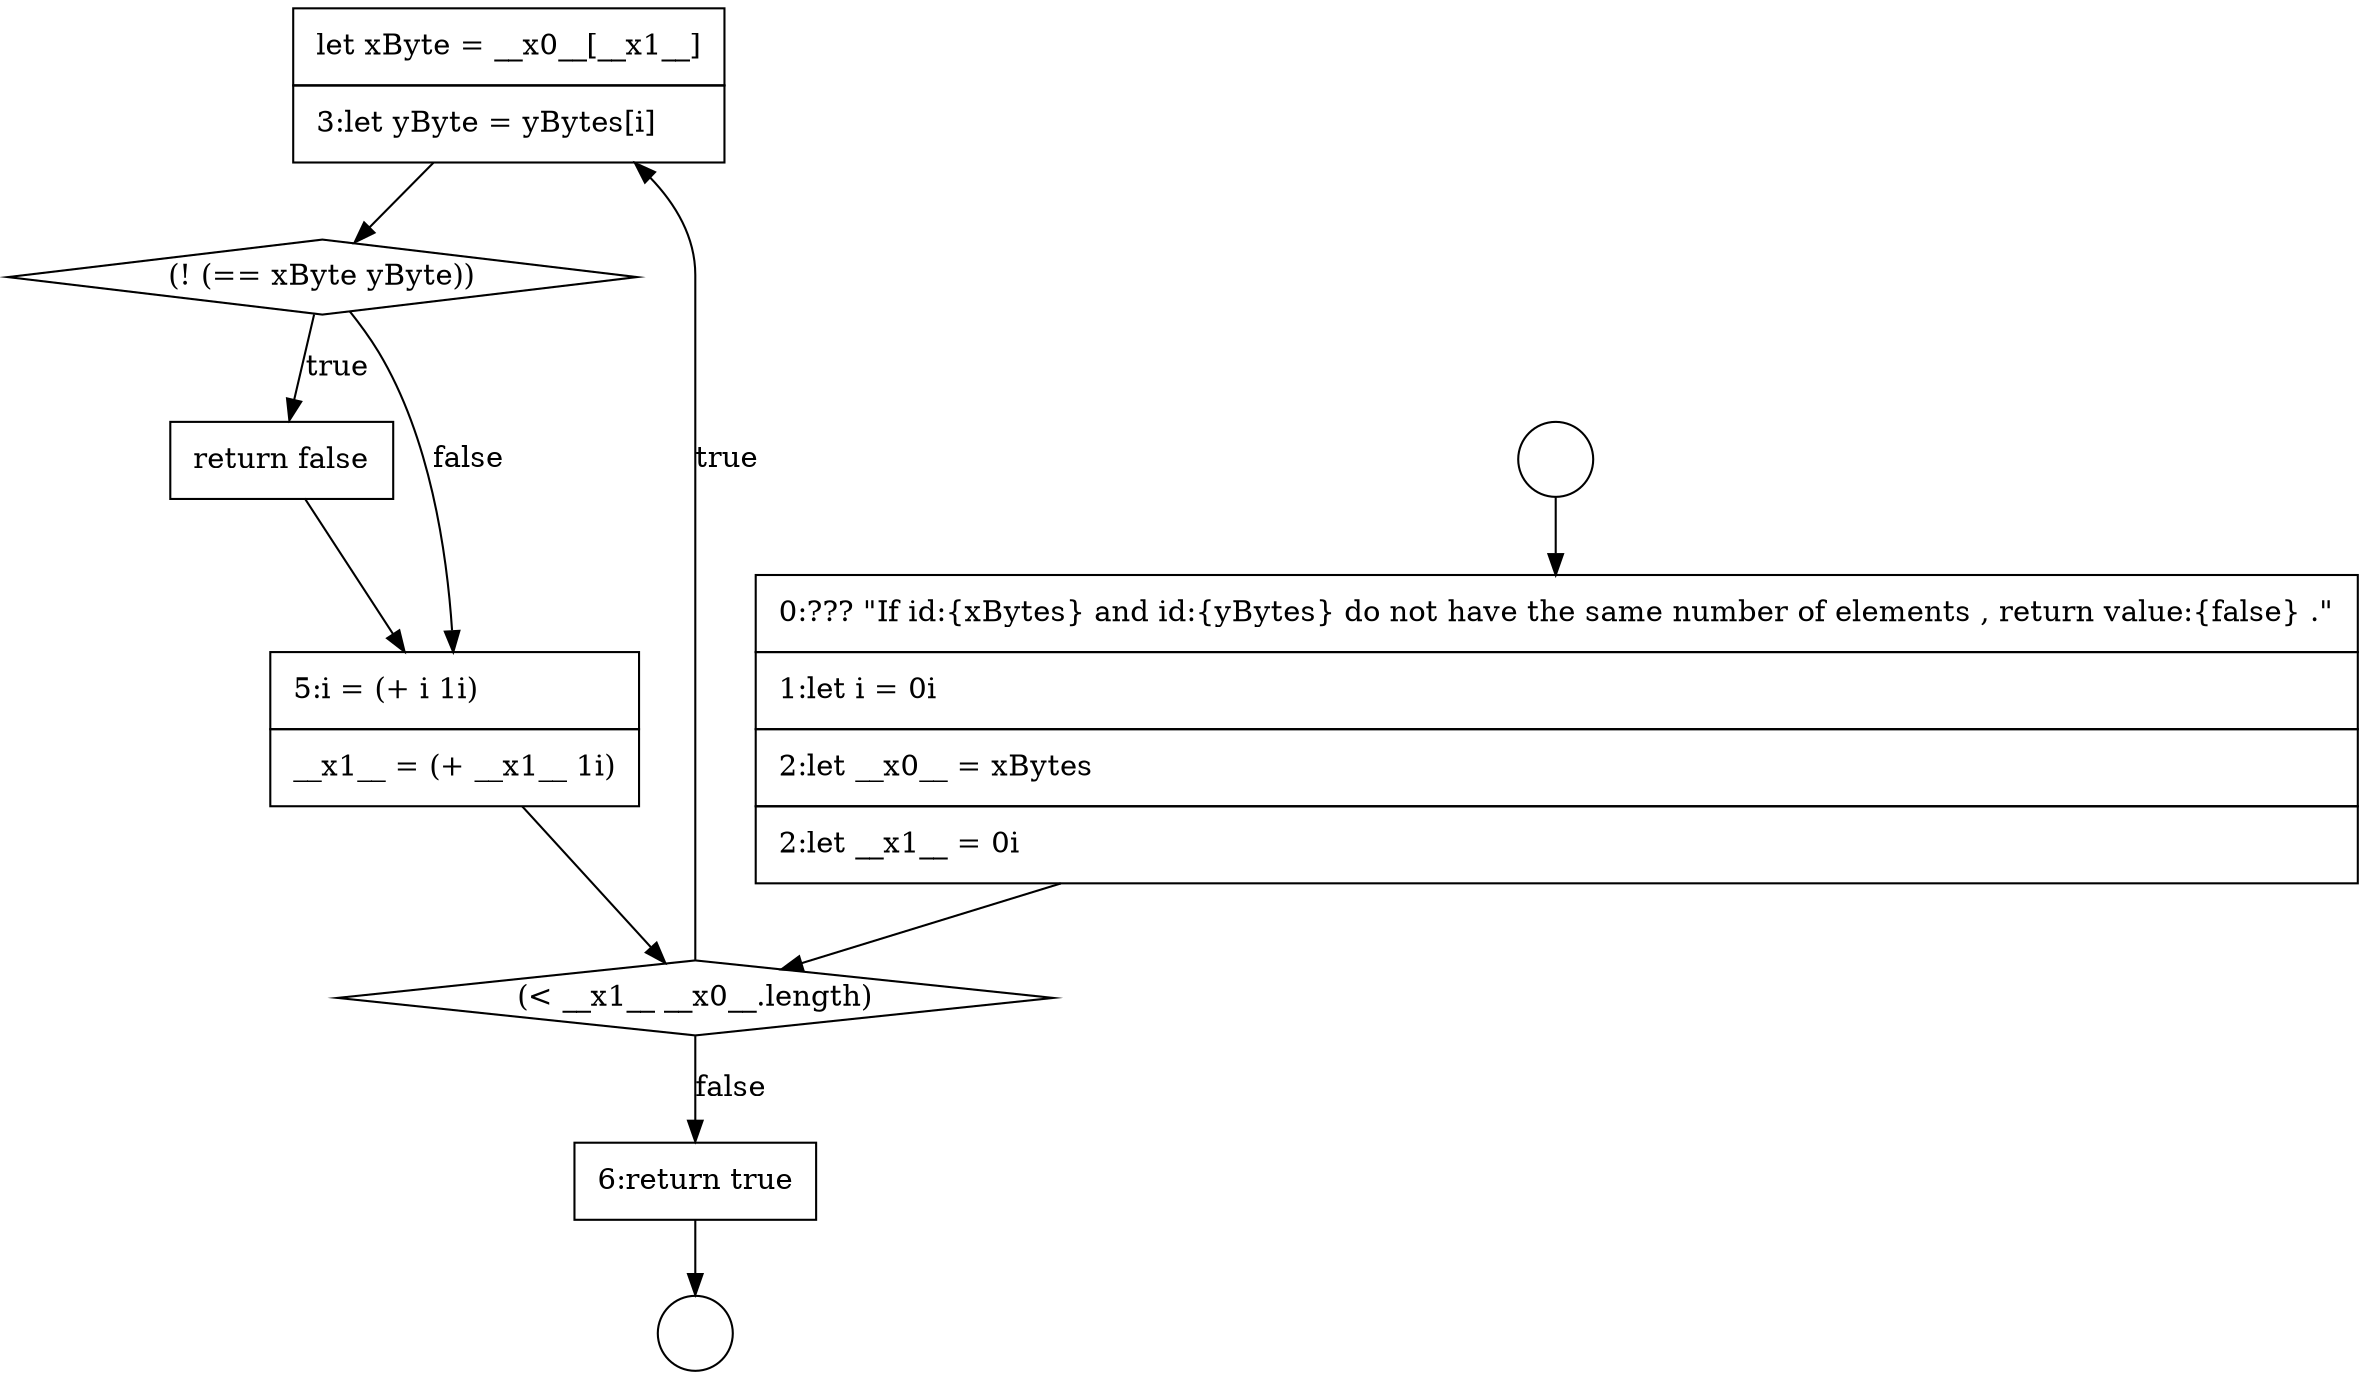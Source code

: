 digraph {
  node17888 [shape=none, margin=0, label=<<font color="black">
    <table border="0" cellborder="1" cellspacing="0" cellpadding="10">
      <tr><td align="left">let xByte = __x0__[__x1__]</td></tr>
      <tr><td align="left">3:let yByte = yBytes[i]</td></tr>
    </table>
  </font>> color="black" fillcolor="white" style=filled]
  node17884 [shape=circle label=" " color="black" fillcolor="white" style=filled]
  node17890 [shape=none, margin=0, label=<<font color="black">
    <table border="0" cellborder="1" cellspacing="0" cellpadding="10">
      <tr><td align="left">return false</td></tr>
    </table>
  </font>> color="black" fillcolor="white" style=filled]
  node17885 [shape=circle label=" " color="black" fillcolor="white" style=filled]
  node17887 [shape=diamond, label=<<font color="black">(&lt; __x1__ __x0__.length)</font>> color="black" fillcolor="white" style=filled]
  node17891 [shape=none, margin=0, label=<<font color="black">
    <table border="0" cellborder="1" cellspacing="0" cellpadding="10">
      <tr><td align="left">5:i = (+ i 1i)</td></tr>
      <tr><td align="left">__x1__ = (+ __x1__ 1i)</td></tr>
    </table>
  </font>> color="black" fillcolor="white" style=filled]
  node17889 [shape=diamond, label=<<font color="black">(! (== xByte yByte))</font>> color="black" fillcolor="white" style=filled]
  node17892 [shape=none, margin=0, label=<<font color="black">
    <table border="0" cellborder="1" cellspacing="0" cellpadding="10">
      <tr><td align="left">6:return true</td></tr>
    </table>
  </font>> color="black" fillcolor="white" style=filled]
  node17886 [shape=none, margin=0, label=<<font color="black">
    <table border="0" cellborder="1" cellspacing="0" cellpadding="10">
      <tr><td align="left">0:??? &quot;If id:{xBytes} and id:{yBytes} do not have the same number of elements , return value:{false} .&quot;</td></tr>
      <tr><td align="left">1:let i = 0i</td></tr>
      <tr><td align="left">2:let __x0__ = xBytes</td></tr>
      <tr><td align="left">2:let __x1__ = 0i</td></tr>
    </table>
  </font>> color="black" fillcolor="white" style=filled]
  node17890 -> node17891 [ color="black"]
  node17888 -> node17889 [ color="black"]
  node17886 -> node17887 [ color="black"]
  node17889 -> node17890 [label=<<font color="black">true</font>> color="black"]
  node17889 -> node17891 [label=<<font color="black">false</font>> color="black"]
  node17891 -> node17887 [ color="black"]
  node17887 -> node17888 [label=<<font color="black">true</font>> color="black"]
  node17887 -> node17892 [label=<<font color="black">false</font>> color="black"]
  node17892 -> node17885 [ color="black"]
  node17884 -> node17886 [ color="black"]
}
